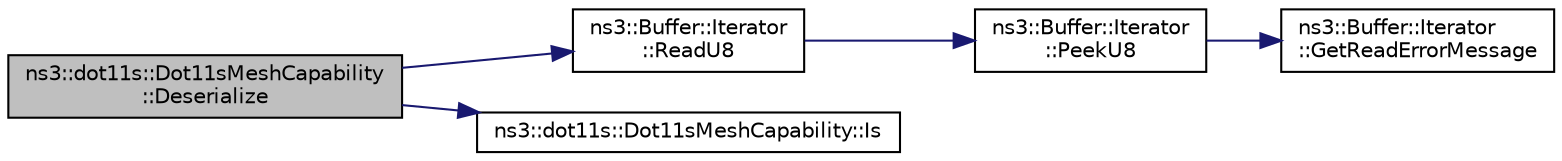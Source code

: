 digraph "ns3::dot11s::Dot11sMeshCapability::Deserialize"
{
  edge [fontname="Helvetica",fontsize="10",labelfontname="Helvetica",labelfontsize="10"];
  node [fontname="Helvetica",fontsize="10",shape=record];
  rankdir="LR";
  Node1 [label="ns3::dot11s::Dot11sMeshCapability\l::Deserialize",height=0.2,width=0.4,color="black", fillcolor="grey75", style="filled", fontcolor="black"];
  Node1 -> Node2 [color="midnightblue",fontsize="10",style="solid"];
  Node2 [label="ns3::Buffer::Iterator\l::ReadU8",height=0.2,width=0.4,color="black", fillcolor="white", style="filled",URL="$d0/daf/classns3_1_1Buffer_1_1Iterator.html#a7d7d5299e27ecf41aef37e315984ad5a"];
  Node2 -> Node3 [color="midnightblue",fontsize="10",style="solid"];
  Node3 [label="ns3::Buffer::Iterator\l::PeekU8",height=0.2,width=0.4,color="black", fillcolor="white", style="filled",URL="$d0/daf/classns3_1_1Buffer_1_1Iterator.html#aeba1e13bebc9775be31e37baf9e75a73"];
  Node3 -> Node4 [color="midnightblue",fontsize="10",style="solid"];
  Node4 [label="ns3::Buffer::Iterator\l::GetReadErrorMessage",height=0.2,width=0.4,color="black", fillcolor="white", style="filled",URL="$d0/daf/classns3_1_1Buffer_1_1Iterator.html#af1bb2180c525be17ffc4cf46ee5f9291",tooltip="Returns an appropriate message indicating a read error. "];
  Node1 -> Node5 [color="midnightblue",fontsize="10",style="solid"];
  Node5 [label="ns3::dot11s::Dot11sMeshCapability::Is",height=0.2,width=0.4,color="black", fillcolor="white", style="filled",URL="$de/ded/classns3_1_1dot11s_1_1Dot11sMeshCapability.html#aa136f8ab19ee7256285725d26d43bf64"];
}
